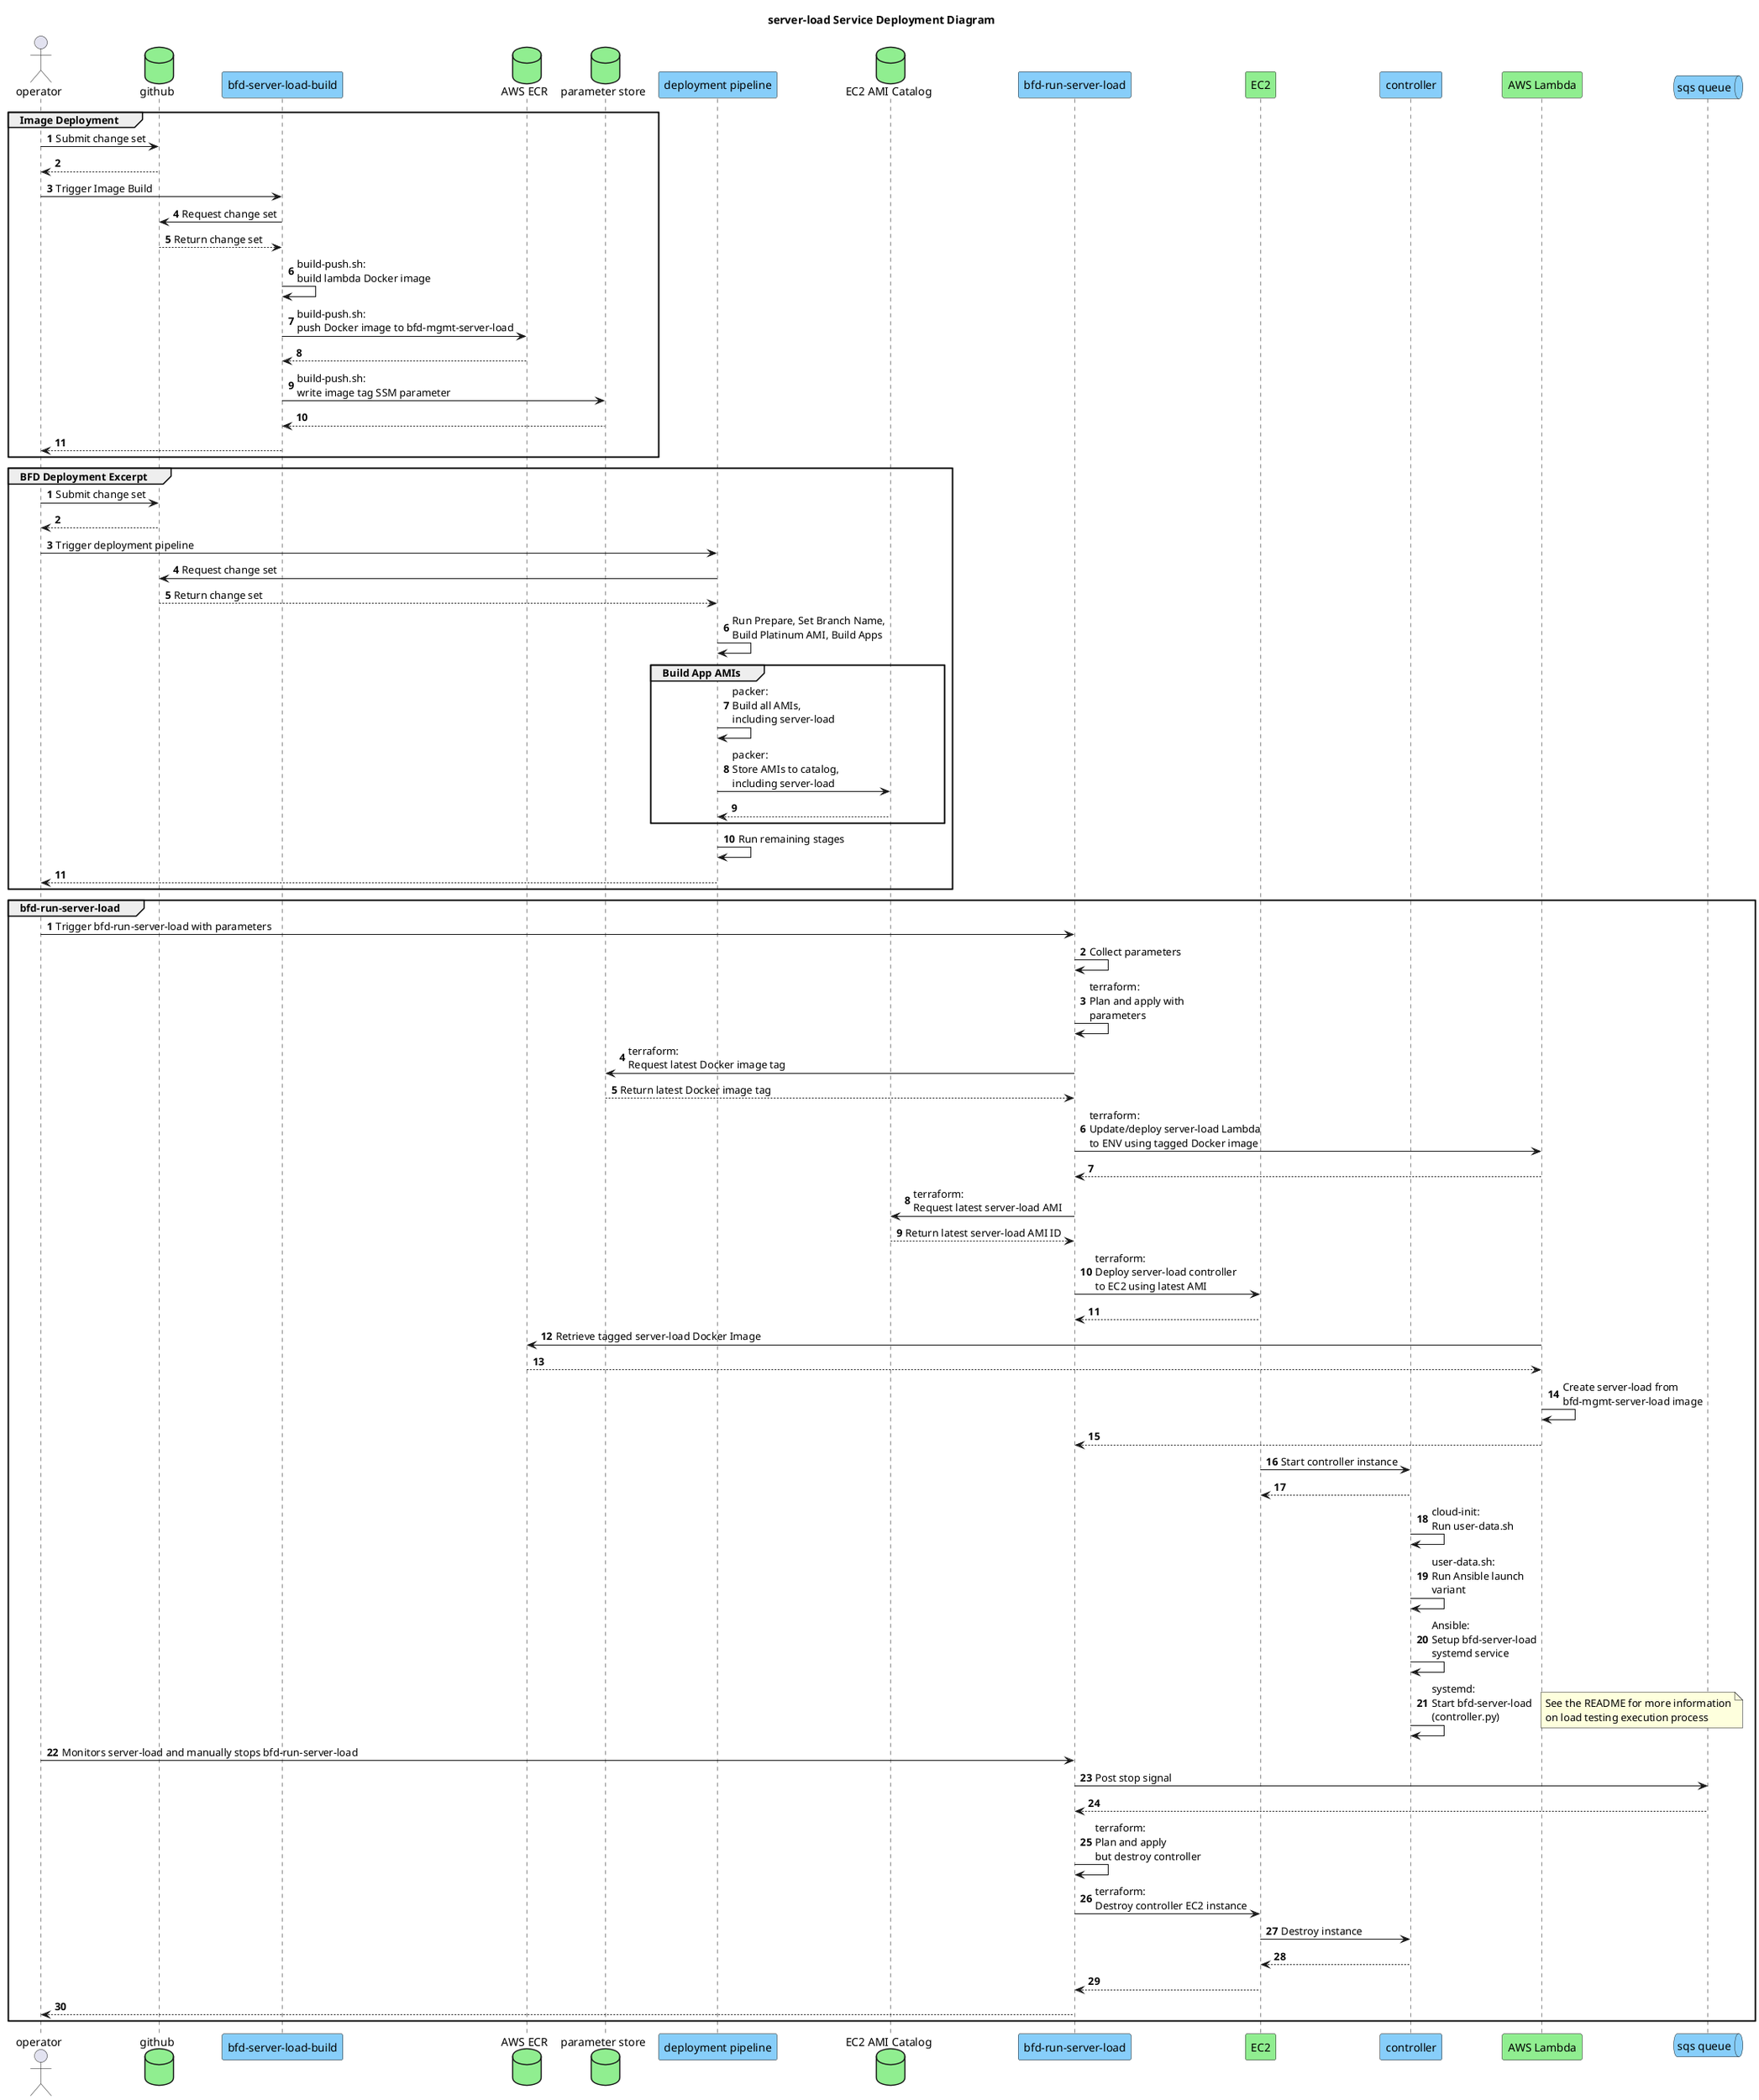 @startuml server-load
title server-load Service Deployment Diagram
actor operator
database "github" #LightGreen
participant "bfd-server-load-build" #LightSkyBlue
database "AWS ECR" #LightGreen
database "parameter store" #LightGreen
participant "deployment pipeline" #LightSkyBlue
database "EC2 AMI Catalog" #LightGreen
participant "bfd-run-server-load" #LightSkyBlue
participant "EC2" #LightGreen
participant "controller" #LightSkyBlue
participant "AWS Lambda" #LightGreen
queue "sqs queue" #LightSkyBlue
group Image Deployment
  autonumber 1
  operator -> github: Submit change set
  operator <-- github 
  operator -> "bfd-server-load-build": Trigger Image Build
  "bfd-server-load-build" -> github: Request change set
  "bfd-server-load-build" <-- github : Return change set
  "bfd-server-load-build" -> "bfd-server-load-build": build-push.sh:\nbuild lambda Docker image
  "bfd-server-load-build" -> "AWS ECR": build-push.sh:\npush Docker image to bfd-mgmt-server-load
  "bfd-server-load-build" <-- "AWS ECR" 
  "bfd-server-load-build" -> "parameter store": build-push.sh:\nwrite image tag SSM parameter
  "bfd-server-load-build" <-- "parameter store" 
  operator <-- "bfd-server-load-build" 
end
group BFD Deployment Excerpt
  autonumber 1
  operator -> github: Submit change set
  operator <-- github 
  operator -> "deployment pipeline": Trigger deployment pipeline
  "deployment pipeline" -> github: Request change set
  "deployment pipeline" <-- github : Return change set
  "deployment pipeline" -> "deployment pipeline": Run Prepare, Set Branch Name,\nBuild Platinum AMI, Build Apps
  group Build App AMIs
    "deployment pipeline" -> "deployment pipeline": packer:\nBuild all AMIs,\nincluding server-load
    "deployment pipeline" -> "EC2 AMI Catalog": packer:\nStore AMIs to catalog,\nincluding server-load
    "deployment pipeline" <-- "EC2 AMI Catalog"
  end
  "deployment pipeline" -> "deployment pipeline": Run remaining stages
  operator <-- "deployment pipeline"
end
group bfd-run-server-load
  autonumber 1
  operator -> "bfd-run-server-load": Trigger bfd-run-server-load with parameters
  "bfd-run-server-load" -> "bfd-run-server-load": Collect parameters
  "bfd-run-server-load" -> "bfd-run-server-load": terraform:\nPlan and apply with\nparameters
  "bfd-run-server-load" -> "parameter store": terraform:\nRequest latest Docker image tag
  "bfd-run-server-load" <-- "parameter store": Return latest Docker image tag
  "bfd-run-server-load" -> "AWS Lambda": terraform:\nUpdate/deploy server-load Lambda\nto ENV using tagged Docker image
  "bfd-run-server-load" <-- "AWS Lambda"
  "bfd-run-server-load" -> "EC2 AMI Catalog": terraform:\nRequest latest server-load AMI
  "bfd-run-server-load" <-- "EC2 AMI Catalog": Return latest server-load AMI ID
  "bfd-run-server-load" -> "EC2": terraform:\nDeploy server-load controller\nto EC2 using latest AMI
  "bfd-run-server-load" <-- "EC2"
  "AWS Lambda" -> "AWS ECR": Retrieve tagged server-load Docker Image
  "AWS Lambda" <-- "AWS ECR" 
  "AWS Lambda" -> "AWS Lambda": Create server-load from\nbfd-mgmt-server-load image
  "bfd-run-server-load" <-- "AWS Lambda" 
  "EC2" -> "controller": Start controller instance
  "EC2" <-- "controller"
  "controller" -> "controller": cloud-init:\nRun user-data.sh
  "controller" -> "controller": user-data.sh:\nRun Ansible launch\nvariant
  "controller" -> "controller": Ansible:\nSetup bfd-server-load\nsystemd service
  "controller" -> "controller": systemd:\nStart bfd-server-load\n(controller.py)
  note right 
    See the README for more information
    on load testing execution process
  end note
  operator -> "bfd-run-server-load": Monitors server-load and manually stops bfd-run-server-load
  "bfd-run-server-load" -> "sqs queue": Post stop signal
  "bfd-run-server-load" <-- "sqs queue"
  "bfd-run-server-load" -> "bfd-run-server-load": terraform:\nPlan and apply\nbut destroy controller
  "bfd-run-server-load" -> "EC2": terraform:\nDestroy controller EC2 instance
  "EC2" -> "controller": Destroy instance
  "EC2" <-- "controller"
  "bfd-run-server-load" <-- "EC2"
  operator <-- "bfd-run-server-load" 
end
@enduml
